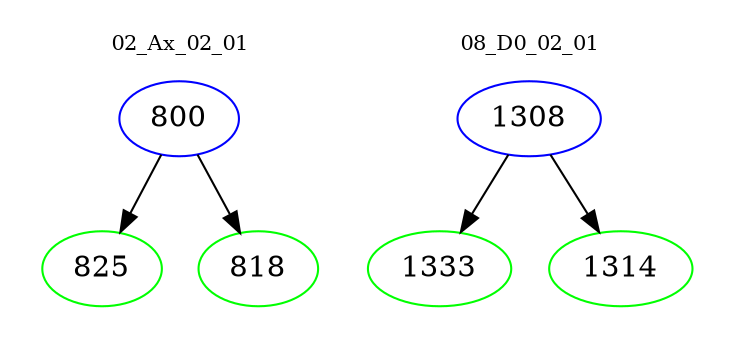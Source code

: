 digraph{
subgraph cluster_0 {
color = white
label = "02_Ax_02_01";
fontsize=10;
T0_800 [label="800", color="blue"]
T0_800 -> T0_825 [color="black"]
T0_825 [label="825", color="green"]
T0_800 -> T0_818 [color="black"]
T0_818 [label="818", color="green"]
}
subgraph cluster_1 {
color = white
label = "08_D0_02_01";
fontsize=10;
T1_1308 [label="1308", color="blue"]
T1_1308 -> T1_1333 [color="black"]
T1_1333 [label="1333", color="green"]
T1_1308 -> T1_1314 [color="black"]
T1_1314 [label="1314", color="green"]
}
}
